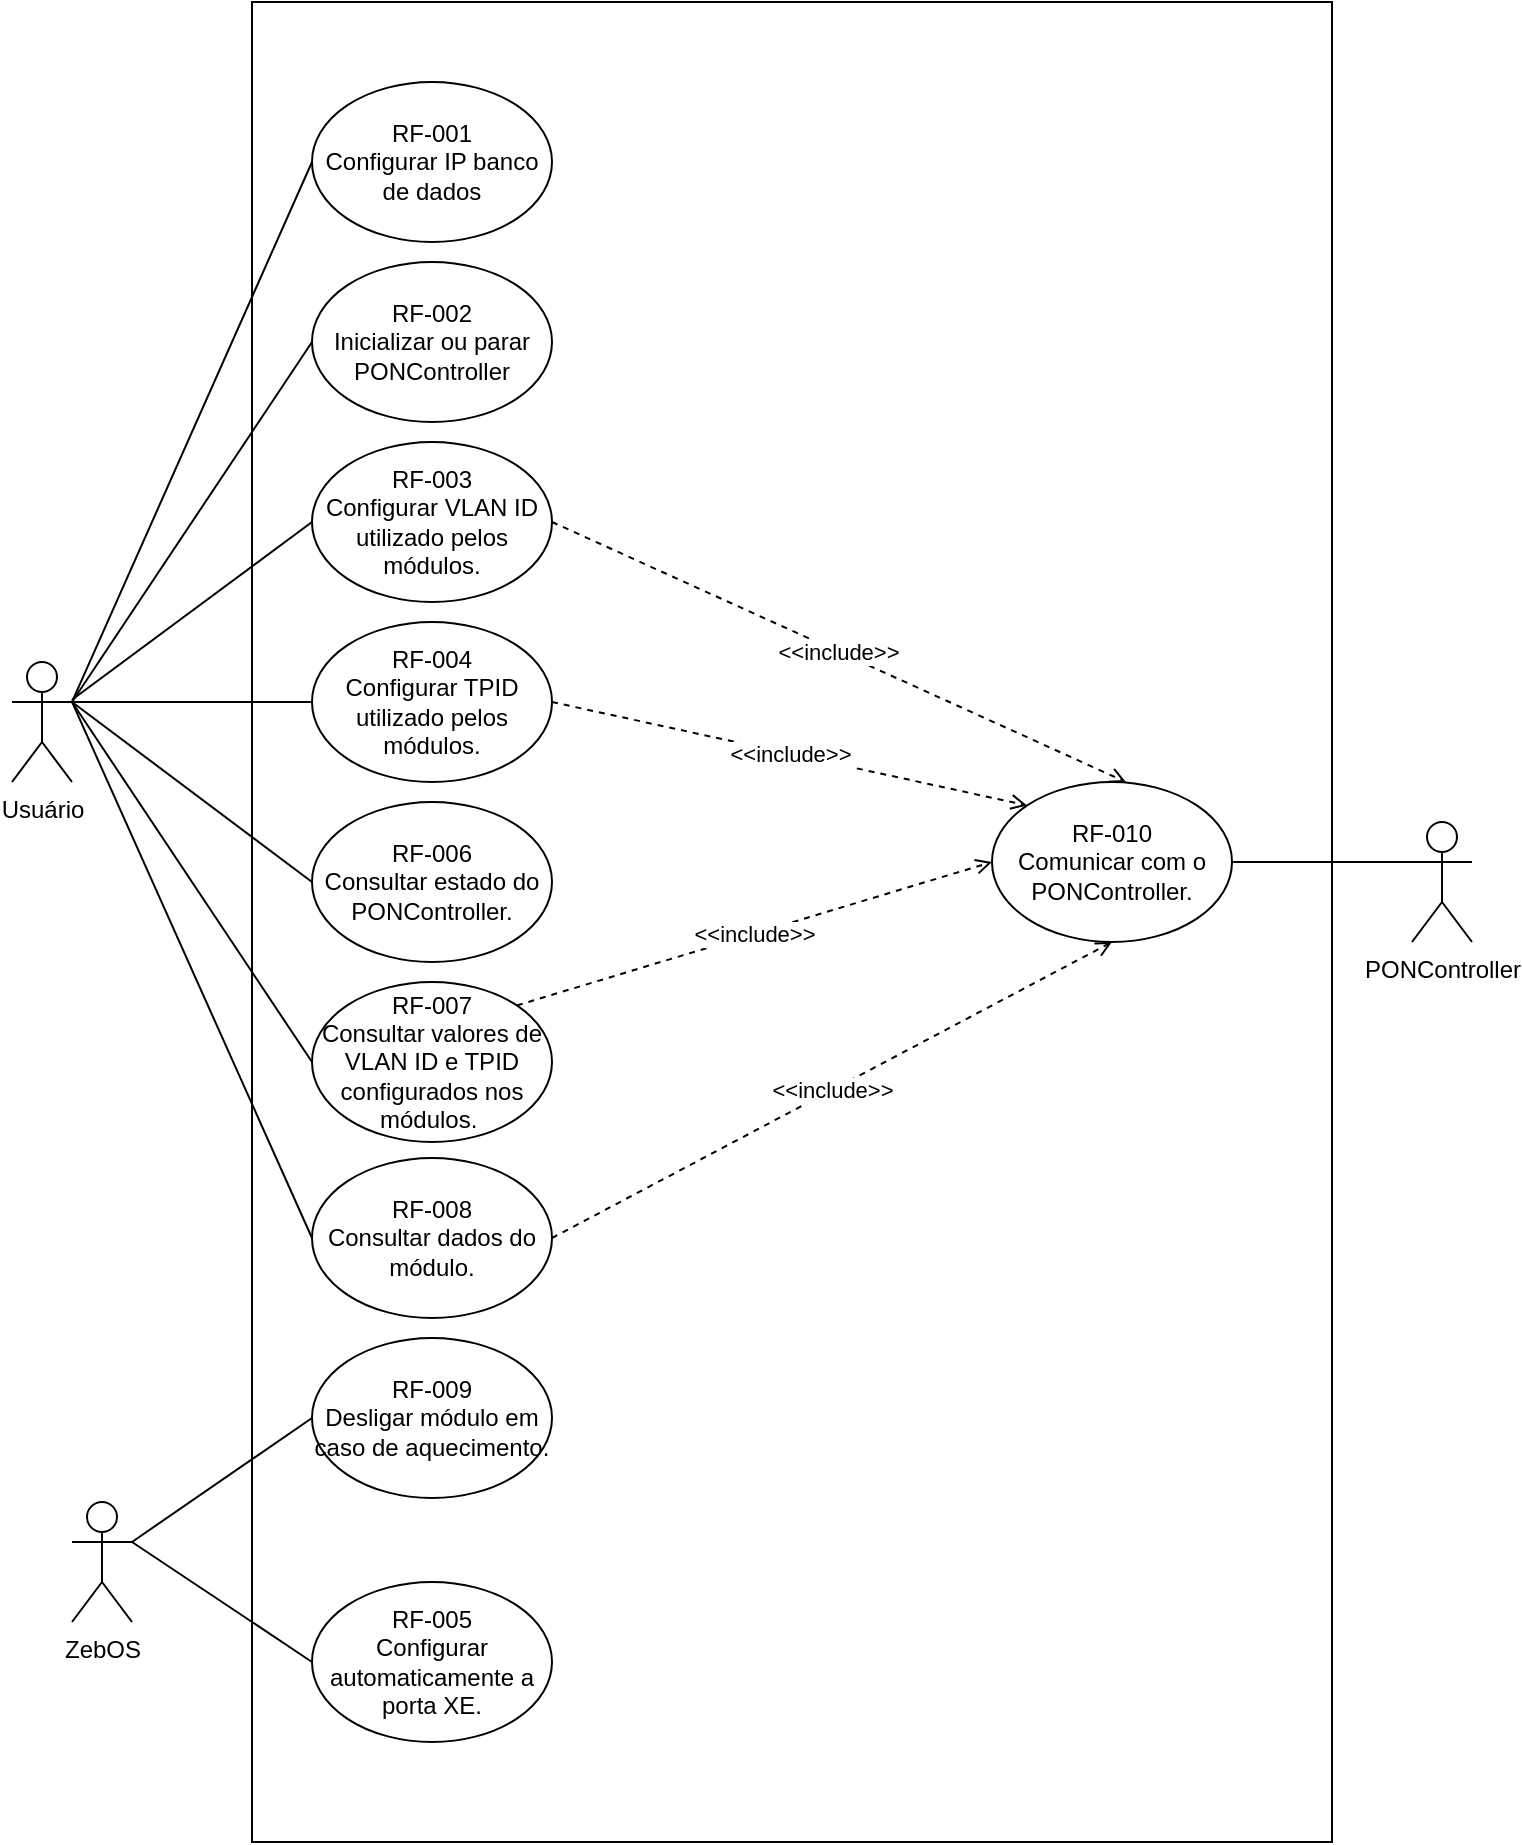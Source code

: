 <mxfile version="13.4.5" type="device"><diagram id="O5hRZlaK4d2LR9MNwYOm" name="Page-1"><mxGraphModel dx="1422" dy="780" grid="1" gridSize="10" guides="1" tooltips="1" connect="1" arrows="1" fold="1" page="1" pageScale="1" pageWidth="850" pageHeight="1100" math="0" shadow="0"><root><mxCell id="0"/><mxCell id="1" parent="0"/><mxCell id="a9juYEUZRsukjapCTyOc-2" value="" style="rounded=0;whiteSpace=wrap;html=1;fillColor=none;" parent="1" vertex="1"><mxGeometry x="160" width="540" height="920" as="geometry"/></mxCell><mxCell id="a9juYEUZRsukjapCTyOc-3" value="Usuário&lt;br&gt;" style="shape=umlActor;verticalLabelPosition=bottom;verticalAlign=top;html=1;outlineConnect=0;fillColor=none;" parent="1" vertex="1"><mxGeometry x="40" y="330" width="30" height="60" as="geometry"/></mxCell><mxCell id="a9juYEUZRsukjapCTyOc-5" value="RF-001&lt;br&gt;Configurar IP banco de dados" style="ellipse;whiteSpace=wrap;html=1;fillColor=none;" parent="1" vertex="1"><mxGeometry x="190" y="40" width="120" height="80" as="geometry"/></mxCell><mxCell id="a9juYEUZRsukjapCTyOc-7" value="RF-002&lt;br&gt;Inicializar ou parar PONController" style="ellipse;whiteSpace=wrap;html=1;fillColor=none;" parent="1" vertex="1"><mxGeometry x="190" y="130" width="120" height="80" as="geometry"/></mxCell><mxCell id="a9juYEUZRsukjapCTyOc-9" value="RF-003&lt;br&gt;Configurar VLAN ID utilizado pelos módulos." style="ellipse;whiteSpace=wrap;html=1;fillColor=none;" parent="1" vertex="1"><mxGeometry x="190" y="220" width="120" height="80" as="geometry"/></mxCell><mxCell id="a9juYEUZRsukjapCTyOc-10" value="RF-004&lt;br&gt;Configurar TPID utilizado pelos módulos." style="ellipse;whiteSpace=wrap;html=1;fillColor=none;" parent="1" vertex="1"><mxGeometry x="190" y="310" width="120" height="80" as="geometry"/></mxCell><mxCell id="a9juYEUZRsukjapCTyOc-11" value="RF-005&lt;br&gt;Configurar automaticamente a porta XE." style="ellipse;whiteSpace=wrap;html=1;fillColor=none;" parent="1" vertex="1"><mxGeometry x="190" y="790" width="120" height="80" as="geometry"/></mxCell><mxCell id="a9juYEUZRsukjapCTyOc-12" value="RF-006&lt;br&gt;Consultar estado do PONController." style="ellipse;whiteSpace=wrap;html=1;fillColor=none;" parent="1" vertex="1"><mxGeometry x="190" y="400" width="120" height="80" as="geometry"/></mxCell><mxCell id="a9juYEUZRsukjapCTyOc-13" value="RF-007&lt;br&gt;Consultar valores de VLAN ID e TPID configurados nos módulos.&amp;nbsp;" style="ellipse;whiteSpace=wrap;html=1;fillColor=none;" parent="1" vertex="1"><mxGeometry x="190" y="490" width="120" height="80" as="geometry"/></mxCell><mxCell id="a9juYEUZRsukjapCTyOc-14" value="RF-008&lt;br&gt;Consultar dados do módulo." style="ellipse;whiteSpace=wrap;html=1;fillColor=none;" parent="1" vertex="1"><mxGeometry x="190" y="578" width="120" height="80" as="geometry"/></mxCell><mxCell id="a9juYEUZRsukjapCTyOc-15" value="RF-009&lt;br&gt;Desligar módulo em caso de aquecimento." style="ellipse;whiteSpace=wrap;html=1;fillColor=none;" parent="1" vertex="1"><mxGeometry x="190" y="668" width="120" height="80" as="geometry"/></mxCell><mxCell id="a9juYEUZRsukjapCTyOc-16" value="RF-010&lt;br&gt;Comunicar com o PONController." style="ellipse;whiteSpace=wrap;html=1;fillColor=none;" parent="1" vertex="1"><mxGeometry x="530" y="390" width="120" height="80" as="geometry"/></mxCell><mxCell id="a9juYEUZRsukjapCTyOc-18" value="PONController" style="shape=umlActor;verticalLabelPosition=bottom;verticalAlign=top;html=1;outlineConnect=0;fillColor=none;" parent="1" vertex="1"><mxGeometry x="740" y="410" width="30" height="60" as="geometry"/></mxCell><mxCell id="a9juYEUZRsukjapCTyOc-22" value="ZebOS" style="shape=umlActor;verticalLabelPosition=bottom;verticalAlign=top;html=1;outlineConnect=0;fillColor=none;" parent="1" vertex="1"><mxGeometry x="70" y="750" width="30" height="60" as="geometry"/></mxCell><mxCell id="a9juYEUZRsukjapCTyOc-23" value="" style="endArrow=none;html=1;exitX=1;exitY=0.333;exitDx=0;exitDy=0;exitPerimeter=0;entryX=0;entryY=0.5;entryDx=0;entryDy=0;" parent="1" source="a9juYEUZRsukjapCTyOc-3" target="a9juYEUZRsukjapCTyOc-5" edge="1"><mxGeometry width="50" height="50" relative="1" as="geometry"><mxPoint x="400" y="230" as="sourcePoint"/><mxPoint x="450" y="180" as="targetPoint"/></mxGeometry></mxCell><mxCell id="a9juYEUZRsukjapCTyOc-24" value="" style="endArrow=none;html=1;exitX=1;exitY=0.333;exitDx=0;exitDy=0;exitPerimeter=0;entryX=0;entryY=0.5;entryDx=0;entryDy=0;" parent="1" source="a9juYEUZRsukjapCTyOc-3" target="a9juYEUZRsukjapCTyOc-7" edge="1"><mxGeometry width="50" height="50" relative="1" as="geometry"><mxPoint x="400" y="230" as="sourcePoint"/><mxPoint x="450" y="180" as="targetPoint"/></mxGeometry></mxCell><mxCell id="a9juYEUZRsukjapCTyOc-26" value="" style="endArrow=none;html=1;exitX=1;exitY=0.333;exitDx=0;exitDy=0;exitPerimeter=0;entryX=0;entryY=0.5;entryDx=0;entryDy=0;" parent="1" source="a9juYEUZRsukjapCTyOc-3" target="a9juYEUZRsukjapCTyOc-10" edge="1"><mxGeometry width="50" height="50" relative="1" as="geometry"><mxPoint x="400" y="230" as="sourcePoint"/><mxPoint x="450" y="180" as="targetPoint"/></mxGeometry></mxCell><mxCell id="a9juYEUZRsukjapCTyOc-27" value="" style="endArrow=none;html=1;exitX=1;exitY=0.333;exitDx=0;exitDy=0;exitPerimeter=0;entryX=0;entryY=0.5;entryDx=0;entryDy=0;" parent="1" source="a9juYEUZRsukjapCTyOc-22" target="a9juYEUZRsukjapCTyOc-11" edge="1"><mxGeometry width="50" height="50" relative="1" as="geometry"><mxPoint x="400" y="600" as="sourcePoint"/><mxPoint x="450" y="550" as="targetPoint"/></mxGeometry></mxCell><mxCell id="a9juYEUZRsukjapCTyOc-29" value="" style="endArrow=none;html=1;exitX=1;exitY=0.333;exitDx=0;exitDy=0;exitPerimeter=0;entryX=0;entryY=0.5;entryDx=0;entryDy=0;" parent="1" source="a9juYEUZRsukjapCTyOc-3" target="a9juYEUZRsukjapCTyOc-12" edge="1"><mxGeometry width="50" height="50" relative="1" as="geometry"><mxPoint x="400" y="500" as="sourcePoint"/><mxPoint x="450" y="450" as="targetPoint"/></mxGeometry></mxCell><mxCell id="a9juYEUZRsukjapCTyOc-33" value="" style="endArrow=none;html=1;entryX=0;entryY=0.5;entryDx=0;entryDy=0;" parent="1" source="a9juYEUZRsukjapCTyOc-3" target="a9juYEUZRsukjapCTyOc-9" edge="1"><mxGeometry width="50" height="50" relative="1" as="geometry"><mxPoint x="400" y="550" as="sourcePoint"/><mxPoint x="450" y="500" as="targetPoint"/></mxGeometry></mxCell><mxCell id="a9juYEUZRsukjapCTyOc-34" value="" style="endArrow=none;html=1;exitX=0;exitY=0.5;exitDx=0;exitDy=0;entryX=1;entryY=0.333;entryDx=0;entryDy=0;entryPerimeter=0;" parent="1" source="a9juYEUZRsukjapCTyOc-14" target="a9juYEUZRsukjapCTyOc-3" edge="1"><mxGeometry width="50" height="50" relative="1" as="geometry"><mxPoint x="400" y="550" as="sourcePoint"/><mxPoint x="450" y="500" as="targetPoint"/></mxGeometry></mxCell><mxCell id="a9juYEUZRsukjapCTyOc-35" value="" style="endArrow=none;html=1;entryX=1;entryY=0.333;entryDx=0;entryDy=0;entryPerimeter=0;exitX=0;exitY=0.5;exitDx=0;exitDy=0;" parent="1" source="a9juYEUZRsukjapCTyOc-13" target="a9juYEUZRsukjapCTyOc-3" edge="1"><mxGeometry width="50" height="50" relative="1" as="geometry"><mxPoint x="400" y="390" as="sourcePoint"/><mxPoint x="450" y="340" as="targetPoint"/></mxGeometry></mxCell><mxCell id="a9juYEUZRsukjapCTyOc-39" value="" style="endArrow=none;html=1;entryX=1;entryY=0.5;entryDx=0;entryDy=0;exitX=0;exitY=0.333;exitDx=0;exitDy=0;exitPerimeter=0;" parent="1" source="a9juYEUZRsukjapCTyOc-18" target="a9juYEUZRsukjapCTyOc-16" edge="1"><mxGeometry width="50" height="50" relative="1" as="geometry"><mxPoint x="400" y="390" as="sourcePoint"/><mxPoint x="450" y="340" as="targetPoint"/></mxGeometry></mxCell><mxCell id="a0Lf3lLIxr6huYPGRpFy-4" value="&amp;lt;&amp;lt;include&amp;gt;&amp;gt;" style="endArrow=open;html=1;dashed=1;endFill=0;entryX=0;entryY=0.5;entryDx=0;entryDy=0;exitX=1;exitY=0;exitDx=0;exitDy=0;" edge="1" parent="1" source="a9juYEUZRsukjapCTyOc-13" target="a9juYEUZRsukjapCTyOc-16"><mxGeometry width="50" height="50" relative="1" as="geometry"><mxPoint x="400" y="530" as="sourcePoint"/><mxPoint x="450" y="480" as="targetPoint"/></mxGeometry></mxCell><mxCell id="a0Lf3lLIxr6huYPGRpFy-5" value="&amp;lt;&amp;lt;include&amp;gt;&amp;gt;" style="endArrow=open;html=1;dashed=1;endFill=0;entryX=0;entryY=0;entryDx=0;entryDy=0;exitX=1;exitY=0.5;exitDx=0;exitDy=0;" edge="1" parent="1" source="a9juYEUZRsukjapCTyOc-10" target="a9juYEUZRsukjapCTyOc-16"><mxGeometry width="50" height="50" relative="1" as="geometry"><mxPoint x="482.426" y="401.716" as="sourcePoint"/><mxPoint x="550" y="360" as="targetPoint"/></mxGeometry></mxCell><mxCell id="a0Lf3lLIxr6huYPGRpFy-6" value="&amp;lt;&amp;lt;include&amp;gt;&amp;gt;" style="endArrow=open;html=1;dashed=1;endFill=0;entryX=0.558;entryY=0;entryDx=0;entryDy=0;exitX=1;exitY=0.5;exitDx=0;exitDy=0;entryPerimeter=0;" edge="1" parent="1" source="a9juYEUZRsukjapCTyOc-9" target="a9juYEUZRsukjapCTyOc-16"><mxGeometry width="50" height="50" relative="1" as="geometry"><mxPoint x="492.426" y="411.716" as="sourcePoint"/><mxPoint x="560" y="370" as="targetPoint"/></mxGeometry></mxCell><mxCell id="a0Lf3lLIxr6huYPGRpFy-7" value="&amp;lt;&amp;lt;include&amp;gt;&amp;gt;" style="endArrow=open;html=1;dashed=1;endFill=0;entryX=0.5;entryY=1;entryDx=0;entryDy=0;exitX=1;exitY=0.5;exitDx=0;exitDy=0;" edge="1" parent="1" source="a9juYEUZRsukjapCTyOc-14" target="a9juYEUZRsukjapCTyOc-16"><mxGeometry width="50" height="50" relative="1" as="geometry"><mxPoint x="502.426" y="421.716" as="sourcePoint"/><mxPoint x="570" y="380" as="targetPoint"/></mxGeometry></mxCell><mxCell id="a0Lf3lLIxr6huYPGRpFy-27" value="" style="endArrow=none;html=1;entryX=0;entryY=0.5;entryDx=0;entryDy=0;exitX=1;exitY=0.333;exitDx=0;exitDy=0;exitPerimeter=0;" edge="1" parent="1" source="a9juYEUZRsukjapCTyOc-22" target="a9juYEUZRsukjapCTyOc-15"><mxGeometry width="50" height="50" relative="1" as="geometry"><mxPoint x="400" y="810" as="sourcePoint"/><mxPoint x="450" y="760" as="targetPoint"/></mxGeometry></mxCell></root></mxGraphModel></diagram></mxfile>